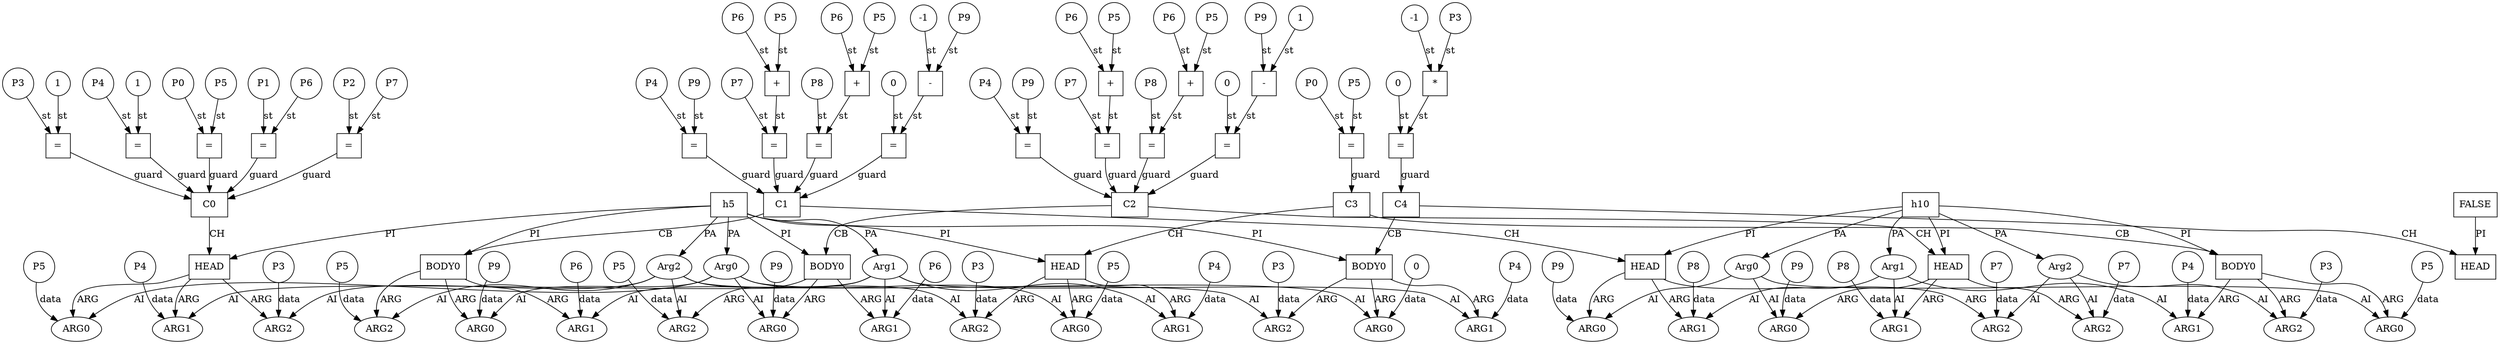 // Horn Graph
digraph {
	"predicate_0" [label="h5"  nodeName="predicate_0" class=predicateName GNNNodeID=0 shape="box"]
	"predicateArgument_0" [label="Arg0"  nodeName="predicateArgument_0" class=predicateArgument GNNNodeID=1 shape="ellipse"]
		"predicate_0" -> "predicateArgument_0" [ label="PA"]
	"predicateArgument_1" [label="Arg1"  nodeName="predicateArgument_1" class=predicateArgument GNNNodeID=2 shape="ellipse"]
		"predicate_0" -> "predicateArgument_1" [ label="PA"]
	"predicateArgument_2" [label="Arg2"  nodeName="predicateArgument_2" class=predicateArgument GNNNodeID=3 shape="ellipse"]
		"predicate_0" -> "predicateArgument_2" [ label="PA"]
	"predicate_1" [label="h10"  nodeName="predicate_1" class=predicateName GNNNodeID=4 shape="box"]
	"predicateArgument_3" [label="Arg0"  nodeName="predicateArgument_3" class=predicateArgument GNNNodeID=5 shape="ellipse"]
		"predicate_1" -> "predicateArgument_3" [ label="PA"]
	"predicateArgument_4" [label="Arg1"  nodeName="predicateArgument_4" class=predicateArgument GNNNodeID=6 shape="ellipse"]
		"predicate_1" -> "predicateArgument_4" [ label="PA"]
	"predicateArgument_5" [label="Arg2"  nodeName="predicateArgument_5" class=predicateArgument GNNNodeID=7 shape="ellipse"]
		"predicate_1" -> "predicateArgument_5" [ label="PA"]
	"predicate_2" [label="FALSE"  nodeName="predicate_2" class=predicateName GNNNodeID=8 shape="box"]
	"clause_0" [label="C0"  nodeName="clause_0" class=clause GNNNodeID=9 shape="box"]
	"=_10" [label="="  nodeName="=_10" class=operator GNNNodeID=10 shape="square"]
		"=_10" -> "clause_0" [ label="guard"]
	"P3_11" [label="P3"  nodeName="P3_11" class=symbolicConstant GNNNodeID=11 shape="circle"]
		"P3_11" -> "=_10" [ label="st"]
	"1_12" [label="1"  nodeName="1_12" class=constant GNNNodeID=12 shape="circle"]
		"1_12" -> "=_10" [ label="st"]
	"=_13" [label="="  nodeName="=_13" class=operator GNNNodeID=13 shape="square"]
		"=_13" -> "clause_0" [ label="guard"]
	"P4_14" [label="P4"  nodeName="P4_14" class=symbolicConstant GNNNodeID=14 shape="circle"]
		"P4_14" -> "=_13" [ label="st"]
	"1_15" [label="1"  nodeName="1_15" class=constant GNNNodeID=15 shape="circle"]
		"1_15" -> "=_13" [ label="st"]
	"=_16" [label="="  nodeName="=_16" class=operator GNNNodeID=16 shape="square"]
		"=_16" -> "clause_0" [ label="guard"]
	"P0_17" [label="P0"  nodeName="P0_17" class=symbolicConstant GNNNodeID=17 shape="circle"]
		"P0_17" -> "=_16" [ label="st"]
	"P5_18" [label="P5"  nodeName="P5_18" class=symbolicConstant GNNNodeID=18 shape="circle"]
		"P5_18" -> "=_16" [ label="st"]
	"=_19" [label="="  nodeName="=_19" class=operator GNNNodeID=19 shape="square"]
		"=_19" -> "clause_0" [ label="guard"]
	"P1_20" [label="P1"  nodeName="P1_20" class=symbolicConstant GNNNodeID=20 shape="circle"]
		"P1_20" -> "=_19" [ label="st"]
	"P6_21" [label="P6"  nodeName="P6_21" class=symbolicConstant GNNNodeID=21 shape="circle"]
		"P6_21" -> "=_19" [ label="st"]
	"=_22" [label="="  nodeName="=_22" class=operator GNNNodeID=22 shape="square"]
		"=_22" -> "clause_0" [ label="guard"]
	"P2_23" [label="P2"  nodeName="P2_23" class=symbolicConstant GNNNodeID=23 shape="circle"]
		"P2_23" -> "=_22" [ label="st"]
	"P7_24" [label="P7"  nodeName="P7_24" class=symbolicConstant GNNNodeID=24 shape="circle"]
		"P7_24" -> "=_22" [ label="st"]
	"clauseHead_0" [label="HEAD"  nodeName="clauseHead_0" class=clauseHead GNNNodeID=25 shape="box"]
		"clause_0" -> "clauseHead_0" [ label="CH"]
		"predicate_0" -> "clauseHead_0" [ label="PI"]
	"clauseArgument_0" [label="ARG0"  nodeName="clauseArgument_0" class=clauseArg GNNNodeID=26 shape="ellipse"]
		"clauseHead_0" -> "clauseArgument_0" [ label="ARG"]
		"predicateArgument_0" -> "clauseArgument_0" [ label="AI"]
	"P5_27" [label="P5"  nodeName="P5_27" class=symbolicConstant GNNNodeID=27 shape="circle"]
		"P5_27" -> "clauseArgument_0" [ label="data"]
	"clauseArgument_1" [label="ARG1"  nodeName="clauseArgument_1" class=clauseArg GNNNodeID=28 shape="ellipse"]
		"clauseHead_0" -> "clauseArgument_1" [ label="ARG"]
		"predicateArgument_1" -> "clauseArgument_1" [ label="AI"]
	"P4_29" [label="P4"  nodeName="P4_29" class=symbolicConstant GNNNodeID=29 shape="circle"]
		"P4_29" -> "clauseArgument_1" [ label="data"]
	"clauseArgument_2" [label="ARG2"  nodeName="clauseArgument_2" class=clauseArg GNNNodeID=30 shape="ellipse"]
		"clauseHead_0" -> "clauseArgument_2" [ label="ARG"]
		"predicateArgument_2" -> "clauseArgument_2" [ label="AI"]
	"P3_31" [label="P3"  nodeName="P3_31" class=symbolicConstant GNNNodeID=31 shape="circle"]
		"P3_31" -> "clauseArgument_2" [ label="data"]
	"clause_1" [label="C1"  nodeName="clause_1" class=clause GNNNodeID=32 shape="box"]
	"=_33" [label="="  nodeName="=_33" class=operator GNNNodeID=33 shape="square"]
		"=_33" -> "clause_1" [ label="guard"]
	"P7_34" [label="P7"  nodeName="P7_34" class=symbolicConstant GNNNodeID=34 shape="circle"]
		"P7_34" -> "=_33" [ label="st"]
	"+_35" [label="+"  nodeName="+_35" class=operator GNNNodeID=35 shape="square"]
		"+_35" -> "=_33" [ label="st"]
	"P6_36" [label="P6"  nodeName="P6_36" class=symbolicConstant GNNNodeID=36 shape="circle"]
		"P6_36" -> "+_35" [ label="st"]
	"P5_37" [label="P5"  nodeName="P5_37" class=symbolicConstant GNNNodeID=37 shape="circle"]
		"P5_37" -> "+_35" [ label="st"]
	"=_38" [label="="  nodeName="=_38" class=operator GNNNodeID=38 shape="square"]
		"=_38" -> "clause_1" [ label="guard"]
	"P8_39" [label="P8"  nodeName="P8_39" class=symbolicConstant GNNNodeID=39 shape="circle"]
		"P8_39" -> "=_38" [ label="st"]
	"+_40" [label="+"  nodeName="+_40" class=operator GNNNodeID=40 shape="square"]
		"+_40" -> "=_38" [ label="st"]
	"P6_41" [label="P6"  nodeName="P6_41" class=symbolicConstant GNNNodeID=41 shape="circle"]
		"P6_41" -> "+_40" [ label="st"]
	"P5_42" [label="P5"  nodeName="P5_42" class=symbolicConstant GNNNodeID=42 shape="circle"]
		"P5_42" -> "+_40" [ label="st"]
	">=_43" [label="="  nodeName=">=_43" class=operator GNNNodeID=43 shape="square"]
		">=_43" -> "clause_1" [ label="guard"]
	"0_44" [label="0"  nodeName="0_44" class=constant GNNNodeID=44 shape="circle"]
		"0_44" -> ">=_43" [ label="st"]
	"-_45" [label="-"  nodeName="-_45" class=operator GNNNodeID=45 shape="square"]
		"-_45" -> ">=_43" [ label="st"]
	"-1_46" [label="-1"  nodeName="-1_46" class=constant GNNNodeID=46 shape="circle"]
		"-1_46" -> "-_45" [ label="st"]
	"P9_47" [label="P9"  nodeName="P9_47" class=symbolicConstant GNNNodeID=47 shape="circle"]
		"P9_47" -> "-_45" [ label="st"]
	"=_48" [label="="  nodeName="=_48" class=operator GNNNodeID=48 shape="square"]
		"=_48" -> "clause_1" [ label="guard"]
	"P4_49" [label="P4"  nodeName="P4_49" class=symbolicConstant GNNNodeID=49 shape="circle"]
		"P4_49" -> "=_48" [ label="st"]
	"P9_50" [label="P9"  nodeName="P9_50" class=symbolicConstant GNNNodeID=50 shape="circle"]
		"P9_50" -> "=_48" [ label="st"]
	"clauseHead_1" [label="HEAD"  nodeName="clauseHead_1" class=clauseHead GNNNodeID=51 shape="box"]
		"clause_1" -> "clauseHead_1" [ label="CH"]
		"predicate_1" -> "clauseHead_1" [ label="PI"]
	"clauseArgument_3" [label="ARG0"  nodeName="clauseArgument_3" class=clauseArg GNNNodeID=52 shape="ellipse"]
		"clauseHead_1" -> "clauseArgument_3" [ label="ARG"]
		"predicateArgument_3" -> "clauseArgument_3" [ label="AI"]
	"P9_53" [label="P9"  nodeName="P9_53" class=symbolicConstant GNNNodeID=53 shape="circle"]
		"P9_53" -> "clauseArgument_3" [ label="data"]
	"clauseArgument_4" [label="ARG1"  nodeName="clauseArgument_4" class=clauseArg GNNNodeID=54 shape="ellipse"]
		"clauseHead_1" -> "clauseArgument_4" [ label="ARG"]
		"predicateArgument_4" -> "clauseArgument_4" [ label="AI"]
	"P8_55" [label="P8"  nodeName="P8_55" class=symbolicConstant GNNNodeID=55 shape="circle"]
		"P8_55" -> "clauseArgument_4" [ label="data"]
	"clauseArgument_5" [label="ARG2"  nodeName="clauseArgument_5" class=clauseArg GNNNodeID=56 shape="ellipse"]
		"clauseHead_1" -> "clauseArgument_5" [ label="ARG"]
		"predicateArgument_5" -> "clauseArgument_5" [ label="AI"]
	"P7_57" [label="P7"  nodeName="P7_57" class=symbolicConstant GNNNodeID=57 shape="circle"]
		"P7_57" -> "clauseArgument_5" [ label="data"]
	"clauseBody_0" [label="BODY0"  nodeName="clauseBody_0" class=clauseBody GNNNodeID=58 shape="box"]
		"clause_1" -> "clauseBody_0" [ label="CB"]
		"predicate_0" -> "clauseBody_0" [ label="PI"]
	"clauseArgument_6" [label="ARG0"  nodeName="clauseArgument_6" class=clauseArg GNNNodeID=59 shape="ellipse"]
		"clauseBody_0" -> "clauseArgument_6" [ label="ARG"]
		"predicateArgument_0" -> "clauseArgument_6" [ label="AI"]
	"P9_60" [label="P9"  nodeName="P9_60" class=symbolicConstant GNNNodeID=60 shape="circle"]
		"P9_60" -> "clauseArgument_6" [ label="data"]
	"clauseArgument_7" [label="ARG1"  nodeName="clauseArgument_7" class=clauseArg GNNNodeID=61 shape="ellipse"]
		"clauseBody_0" -> "clauseArgument_7" [ label="ARG"]
		"predicateArgument_1" -> "clauseArgument_7" [ label="AI"]
	"P6_62" [label="P6"  nodeName="P6_62" class=symbolicConstant GNNNodeID=62 shape="circle"]
		"P6_62" -> "clauseArgument_7" [ label="data"]
	"clauseArgument_8" [label="ARG2"  nodeName="clauseArgument_8" class=clauseArg GNNNodeID=63 shape="ellipse"]
		"clauseBody_0" -> "clauseArgument_8" [ label="ARG"]
		"predicateArgument_2" -> "clauseArgument_8" [ label="AI"]
	"P5_64" [label="P5"  nodeName="P5_64" class=symbolicConstant GNNNodeID=64 shape="circle"]
		"P5_64" -> "clauseArgument_8" [ label="data"]
	"clause_2" [label="C2"  nodeName="clause_2" class=clause GNNNodeID=65 shape="box"]
	"=_66" [label="="  nodeName="=_66" class=operator GNNNodeID=66 shape="square"]
		"=_66" -> "clause_2" [ label="guard"]
	"P7_67" [label="P7"  nodeName="P7_67" class=symbolicConstant GNNNodeID=67 shape="circle"]
		"P7_67" -> "=_66" [ label="st"]
	"+_68" [label="+"  nodeName="+_68" class=operator GNNNodeID=68 shape="square"]
		"+_68" -> "=_66" [ label="st"]
	"P6_69" [label="P6"  nodeName="P6_69" class=symbolicConstant GNNNodeID=69 shape="circle"]
		"P6_69" -> "+_68" [ label="st"]
	"P5_70" [label="P5"  nodeName="P5_70" class=symbolicConstant GNNNodeID=70 shape="circle"]
		"P5_70" -> "+_68" [ label="st"]
	"=_71" [label="="  nodeName="=_71" class=operator GNNNodeID=71 shape="square"]
		"=_71" -> "clause_2" [ label="guard"]
	"P8_72" [label="P8"  nodeName="P8_72" class=symbolicConstant GNNNodeID=72 shape="circle"]
		"P8_72" -> "=_71" [ label="st"]
	"+_73" [label="+"  nodeName="+_73" class=operator GNNNodeID=73 shape="square"]
		"+_73" -> "=_71" [ label="st"]
	"P6_74" [label="P6"  nodeName="P6_74" class=symbolicConstant GNNNodeID=74 shape="circle"]
		"P6_74" -> "+_73" [ label="st"]
	"P5_75" [label="P5"  nodeName="P5_75" class=symbolicConstant GNNNodeID=75 shape="circle"]
		"P5_75" -> "+_73" [ label="st"]
	">=_76" [label="="  nodeName=">=_76" class=operator GNNNodeID=76 shape="square"]
		">=_76" -> "clause_2" [ label="guard"]
	"0_77" [label="0"  nodeName="0_77" class=constant GNNNodeID=77 shape="circle"]
		"0_77" -> ">=_76" [ label="st"]
	"-_78" [label="-"  nodeName="-_78" class=operator GNNNodeID=78 shape="square"]
		"-_78" -> ">=_76" [ label="st"]
	"P9_79" [label="P9"  nodeName="P9_79" class=symbolicConstant GNNNodeID=79 shape="circle"]
		"P9_79" -> "-_78" [ label="st"]
	"1_80" [label="1"  nodeName="1_80" class=constant GNNNodeID=80 shape="circle"]
		"1_80" -> "-_78" [ label="st"]
	"=_81" [label="="  nodeName="=_81" class=operator GNNNodeID=81 shape="square"]
		"=_81" -> "clause_2" [ label="guard"]
	"P4_82" [label="P4"  nodeName="P4_82" class=symbolicConstant GNNNodeID=82 shape="circle"]
		"P4_82" -> "=_81" [ label="st"]
	"P9_83" [label="P9"  nodeName="P9_83" class=symbolicConstant GNNNodeID=83 shape="circle"]
		"P9_83" -> "=_81" [ label="st"]
	"clauseHead_2" [label="HEAD"  nodeName="clauseHead_2" class=clauseHead GNNNodeID=84 shape="box"]
		"clause_2" -> "clauseHead_2" [ label="CH"]
		"predicate_1" -> "clauseHead_2" [ label="PI"]
	"clauseArgument_9" [label="ARG0"  nodeName="clauseArgument_9" class=clauseArg GNNNodeID=85 shape="ellipse"]
		"clauseHead_2" -> "clauseArgument_9" [ label="ARG"]
		"predicateArgument_3" -> "clauseArgument_9" [ label="AI"]
	"P9_86" [label="P9"  nodeName="P9_86" class=symbolicConstant GNNNodeID=86 shape="circle"]
		"P9_86" -> "clauseArgument_9" [ label="data"]
	"clauseArgument_10" [label="ARG1"  nodeName="clauseArgument_10" class=clauseArg GNNNodeID=87 shape="ellipse"]
		"clauseHead_2" -> "clauseArgument_10" [ label="ARG"]
		"predicateArgument_4" -> "clauseArgument_10" [ label="AI"]
	"P8_88" [label="P8"  nodeName="P8_88" class=symbolicConstant GNNNodeID=88 shape="circle"]
		"P8_88" -> "clauseArgument_10" [ label="data"]
	"clauseArgument_11" [label="ARG2"  nodeName="clauseArgument_11" class=clauseArg GNNNodeID=89 shape="ellipse"]
		"clauseHead_2" -> "clauseArgument_11" [ label="ARG"]
		"predicateArgument_5" -> "clauseArgument_11" [ label="AI"]
	"P7_90" [label="P7"  nodeName="P7_90" class=symbolicConstant GNNNodeID=90 shape="circle"]
		"P7_90" -> "clauseArgument_11" [ label="data"]
	"clauseBody_1" [label="BODY0"  nodeName="clauseBody_1" class=clauseBody GNNNodeID=91 shape="box"]
		"clause_2" -> "clauseBody_1" [ label="CB"]
		"predicate_0" -> "clauseBody_1" [ label="PI"]
	"clauseArgument_12" [label="ARG0"  nodeName="clauseArgument_12" class=clauseArg GNNNodeID=92 shape="ellipse"]
		"clauseBody_1" -> "clauseArgument_12" [ label="ARG"]
		"predicateArgument_0" -> "clauseArgument_12" [ label="AI"]
	"P9_93" [label="P9"  nodeName="P9_93" class=symbolicConstant GNNNodeID=93 shape="circle"]
		"P9_93" -> "clauseArgument_12" [ label="data"]
	"clauseArgument_13" [label="ARG1"  nodeName="clauseArgument_13" class=clauseArg GNNNodeID=94 shape="ellipse"]
		"clauseBody_1" -> "clauseArgument_13" [ label="ARG"]
		"predicateArgument_1" -> "clauseArgument_13" [ label="AI"]
	"P6_95" [label="P6"  nodeName="P6_95" class=symbolicConstant GNNNodeID=95 shape="circle"]
		"P6_95" -> "clauseArgument_13" [ label="data"]
	"clauseArgument_14" [label="ARG2"  nodeName="clauseArgument_14" class=clauseArg GNNNodeID=96 shape="ellipse"]
		"clauseBody_1" -> "clauseArgument_14" [ label="ARG"]
		"predicateArgument_2" -> "clauseArgument_14" [ label="AI"]
	"P5_97" [label="P5"  nodeName="P5_97" class=symbolicConstant GNNNodeID=97 shape="circle"]
		"P5_97" -> "clauseArgument_14" [ label="data"]
	"clause_3" [label="C3"  nodeName="clause_3" class=clause GNNNodeID=98 shape="box"]
	"=_99" [label="="  nodeName="=_99" class=operator GNNNodeID=99 shape="square"]
		"=_99" -> "clause_3" [ label="guard"]
	"P0_100" [label="P0"  nodeName="P0_100" class=symbolicConstant GNNNodeID=100 shape="circle"]
		"P0_100" -> "=_99" [ label="st"]
	"P5_101" [label="P5"  nodeName="P5_101" class=symbolicConstant GNNNodeID=101 shape="circle"]
		"P5_101" -> "=_99" [ label="st"]
	"clauseHead_3" [label="HEAD"  nodeName="clauseHead_3" class=clauseHead GNNNodeID=102 shape="box"]
		"clause_3" -> "clauseHead_3" [ label="CH"]
		"predicate_0" -> "clauseHead_3" [ label="PI"]
	"clauseArgument_15" [label="ARG0"  nodeName="clauseArgument_15" class=clauseArg GNNNodeID=103 shape="ellipse"]
		"clauseHead_3" -> "clauseArgument_15" [ label="ARG"]
		"predicateArgument_0" -> "clauseArgument_15" [ label="AI"]
	"P5_104" [label="P5"  nodeName="P5_104" class=symbolicConstant GNNNodeID=104 shape="circle"]
		"P5_104" -> "clauseArgument_15" [ label="data"]
	"clauseArgument_16" [label="ARG1"  nodeName="clauseArgument_16" class=clauseArg GNNNodeID=105 shape="ellipse"]
		"clauseHead_3" -> "clauseArgument_16" [ label="ARG"]
		"predicateArgument_1" -> "clauseArgument_16" [ label="AI"]
	"P4_106" [label="P4"  nodeName="P4_106" class=symbolicConstant GNNNodeID=106 shape="circle"]
		"P4_106" -> "clauseArgument_16" [ label="data"]
	"clauseArgument_17" [label="ARG2"  nodeName="clauseArgument_17" class=clauseArg GNNNodeID=107 shape="ellipse"]
		"clauseHead_3" -> "clauseArgument_17" [ label="ARG"]
		"predicateArgument_2" -> "clauseArgument_17" [ label="AI"]
	"P3_108" [label="P3"  nodeName="P3_108" class=symbolicConstant GNNNodeID=108 shape="circle"]
		"P3_108" -> "clauseArgument_17" [ label="data"]
	"clauseBody_2" [label="BODY0"  nodeName="clauseBody_2" class=clauseBody GNNNodeID=109 shape="box"]
		"clause_3" -> "clauseBody_2" [ label="CB"]
		"predicate_1" -> "clauseBody_2" [ label="PI"]
	"clauseArgument_18" [label="ARG0"  nodeName="clauseArgument_18" class=clauseArg GNNNodeID=110 shape="ellipse"]
		"clauseBody_2" -> "clauseArgument_18" [ label="ARG"]
		"predicateArgument_3" -> "clauseArgument_18" [ label="AI"]
	"P5_111" [label="P5"  nodeName="P5_111" class=symbolicConstant GNNNodeID=111 shape="circle"]
		"P5_111" -> "clauseArgument_18" [ label="data"]
	"clauseArgument_19" [label="ARG1"  nodeName="clauseArgument_19" class=clauseArg GNNNodeID=112 shape="ellipse"]
		"clauseBody_2" -> "clauseArgument_19" [ label="ARG"]
		"predicateArgument_4" -> "clauseArgument_19" [ label="AI"]
	"P4_113" [label="P4"  nodeName="P4_113" class=symbolicConstant GNNNodeID=113 shape="circle"]
		"P4_113" -> "clauseArgument_19" [ label="data"]
	"clauseArgument_20" [label="ARG2"  nodeName="clauseArgument_20" class=clauseArg GNNNodeID=114 shape="ellipse"]
		"clauseBody_2" -> "clauseArgument_20" [ label="ARG"]
		"predicateArgument_5" -> "clauseArgument_20" [ label="AI"]
	"P3_115" [label="P3"  nodeName="P3_115" class=symbolicConstant GNNNodeID=115 shape="circle"]
		"P3_115" -> "clauseArgument_20" [ label="data"]
	"clause_4" [label="C4"  nodeName="clause_4" class=clause GNNNodeID=116 shape="box"]
	">=_117" [label="="  nodeName=">=_117" class=operator GNNNodeID=117 shape="square"]
		">=_117" -> "clause_4" [ label="guard"]
	"0_118" [label="0"  nodeName="0_118" class=constant GNNNodeID=118 shape="circle"]
		"0_118" -> ">=_117" [ label="st"]
	"*_119" [label="*"  nodeName="*_119" class=operator GNNNodeID=119 shape="square"]
		"*_119" -> ">=_117" [ label="st"]
	"-1_120" [label="-1"  nodeName="-1_120" class=constant GNNNodeID=120 shape="circle"]
		"-1_120" -> "*_119" [ label="st"]
	"P3_121" [label="P3"  nodeName="P3_121" class=symbolicConstant GNNNodeID=121 shape="circle"]
		"P3_121" -> "*_119" [ label="st"]
	"clauseHead_4" [label="HEAD"  nodeName="clauseHead_4" class=clauseHead GNNNodeID=122 shape="box"]
		"clause_4" -> "clauseHead_4" [ label="CH"]
		"predicate_2" -> "clauseHead_4" [ label="PI"]
	"clauseBody_3" [label="BODY0"  nodeName="clauseBody_3" class=clauseBody GNNNodeID=123 shape="box"]
		"clause_4" -> "clauseBody_3" [ label="CB"]
		"predicate_0" -> "clauseBody_3" [ label="PI"]
	"clauseArgument_21" [label="ARG0"  nodeName="clauseArgument_21" class=clauseArg GNNNodeID=124 shape="ellipse"]
		"clauseBody_3" -> "clauseArgument_21" [ label="ARG"]
		"predicateArgument_0" -> "clauseArgument_21" [ label="AI"]
	"0_125" [label="0"  nodeName="0_125" class=constant GNNNodeID=125 shape="circle"]
		"0_125" -> "clauseArgument_21" [ label="data"]
	"clauseArgument_22" [label="ARG1"  nodeName="clauseArgument_22" class=clauseArg GNNNodeID=126 shape="ellipse"]
		"clauseBody_3" -> "clauseArgument_22" [ label="ARG"]
		"predicateArgument_1" -> "clauseArgument_22" [ label="AI"]
	"P4_127" [label="P4"  nodeName="P4_127" class=symbolicConstant GNNNodeID=127 shape="circle"]
		"P4_127" -> "clauseArgument_22" [ label="data"]
	"clauseArgument_23" [label="ARG2"  nodeName="clauseArgument_23" class=clauseArg GNNNodeID=128 shape="ellipse"]
		"clauseBody_3" -> "clauseArgument_23" [ label="ARG"]
		"predicateArgument_2" -> "clauseArgument_23" [ label="AI"]
	"P3_129" [label="P3"  nodeName="P3_129" class=symbolicConstant GNNNodeID=129 shape="circle"]
		"P3_129" -> "clauseArgument_23" [ label="data"]
}
